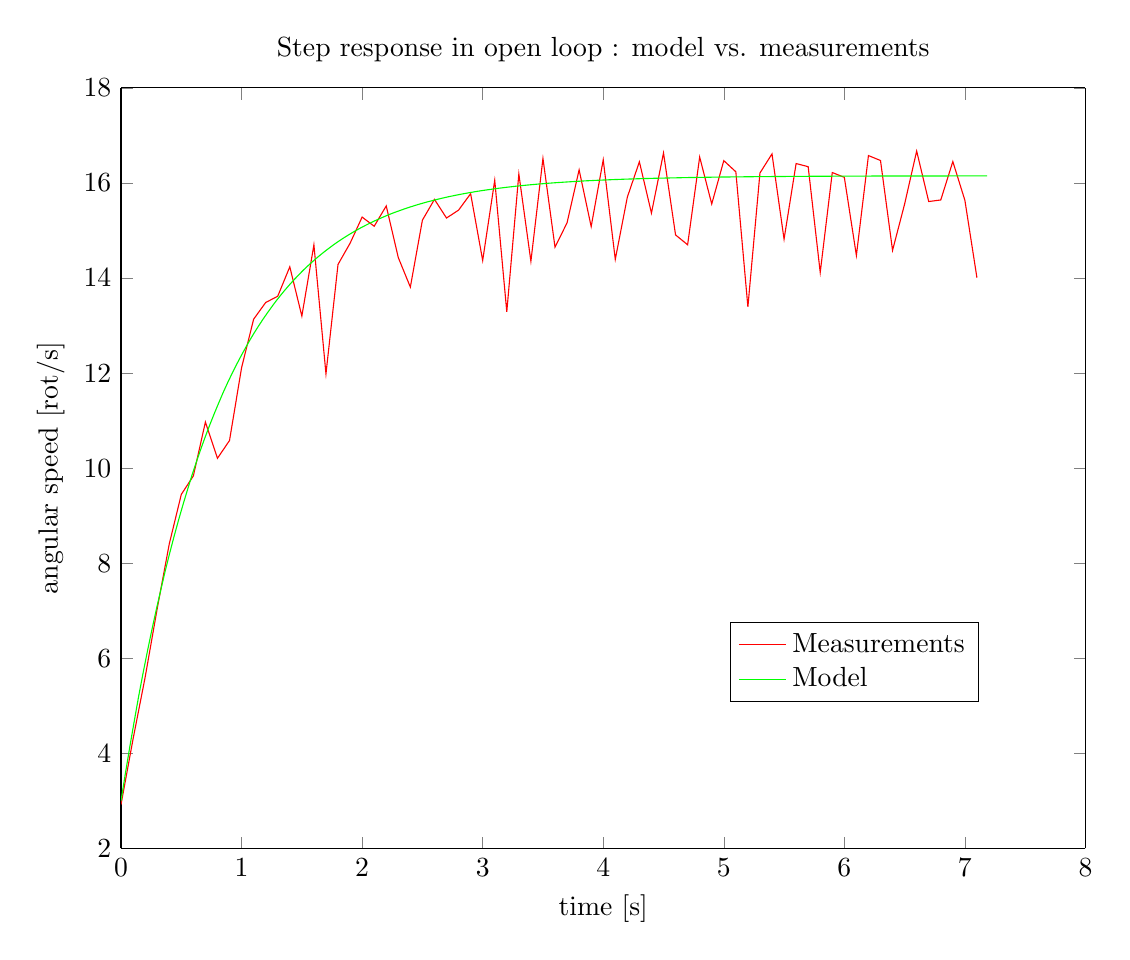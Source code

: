 % This file was created by matlab2tikz.
%
%The latest updates can be retrieved from
%  http://www.mathworks.com/matlabcentral/fileexchange/22022-matlab2tikz-matlab2tikz
%where you can also make suggestions and rate matlab2tikz.
%
\begin{tikzpicture}

\begin{axis}[%
width=4.822in,
height=3.803in,
at={(0.809in,0.513in)},
scale only axis,
separate axis lines,
every outer x axis line/.append style={black},
every x tick label/.append style={font=\color{black}},
xmin=0,
xmax=8,
xlabel={time [s]},
every outer y axis line/.append style={black},
every y tick label/.append style={font=\color{black}},
ymin=2,
ymax=18,
ylabel={angular speed [rot/s]},
axis background/.style={fill=white},
title={Step response in open loop : model vs. measurements},
legend style={at={(0.631,0.192)},anchor=south west,legend cell align=left,align=left,draw=black}
]
\addplot [color=red,solid]
  table[row sep=crcr]{%
0	2.924\\
0.1	4.305\\
0.2	5.601\\
0.3	7.043\\
0.4	8.404\\
0.5	9.448\\
0.6	9.837\\
0.7	10.971\\
0.8	10.208\\
0.9	10.582\\
1	12.113\\
1.1	13.134\\
1.2	13.485\\
1.3	13.617\\
1.4	14.236\\
1.5	13.199\\
1.6	14.698\\
1.7	11.984\\
1.8	14.286\\
1.9	14.731\\
2	15.282\\
2.1	15.089\\
2.2	15.516\\
2.3	14.43\\
2.4	13.809\\
2.5	15.217\\
2.6	15.654\\
2.7	15.262\\
2.8	15.428\\
2.9	15.774\\
3	14.369\\
3.1	16.057\\
3.2	13.288\\
3.3	16.189\\
3.4	14.351\\
3.5	16.516\\
3.6	14.648\\
3.7	15.162\\
3.8	16.275\\
3.9	15.082\\
4	16.488\\
4.1	14.392\\
4.2	15.702\\
4.3	16.445\\
4.4	15.365\\
4.5	16.631\\
4.6	14.906\\
4.7	14.7\\
4.8	16.545\\
4.9	15.557\\
5	16.469\\
5.1	16.235\\
5.2	13.392\\
5.3	16.209\\
5.4	16.611\\
5.5	14.817\\
5.6	16.408\\
5.7	16.342\\
5.8	14.117\\
5.9	16.219\\
6	16.118\\
6.1	14.475\\
6.2	16.576\\
6.3	16.472\\
6.4	14.582\\
6.5	15.555\\
6.6	16.671\\
6.7	15.609\\
6.8	15.642\\
6.9	16.45\\
7	15.635\\
7.1	14.006\\
};
\addlegendentry{Measurements};

\addplot [color=green,solid]
  table[row sep=crcr]{%
0	3\\
0.037	3.592\\
0.074	4.157\\
0.111	4.697\\
0.147	5.212\\
0.184	5.705\\
0.221	6.175\\
0.258	6.624\\
0.295	7.052\\
0.332	7.462\\
0.368	7.853\\
0.405	8.226\\
0.442	8.583\\
0.479	8.924\\
0.516	9.249\\
0.553	9.559\\
0.589	9.856\\
0.626	10.139\\
0.663	10.41\\
0.7	10.668\\
0.737	10.915\\
0.774	11.151\\
0.811	11.376\\
0.847	11.59\\
0.884	11.796\\
0.921	11.992\\
0.958	12.179\\
0.995	12.357\\
1.032	12.528\\
1.068	12.691\\
1.105	12.847\\
1.142	12.996\\
1.179	13.138\\
1.216	13.273\\
1.253	13.403\\
1.289	13.526\\
1.326	13.644\\
1.363	13.757\\
1.4	13.865\\
1.437	13.968\\
1.474	14.066\\
1.51	14.16\\
1.547	14.249\\
1.584	14.335\\
1.621	14.416\\
1.658	14.495\\
1.695	14.569\\
1.732	14.64\\
1.768	14.708\\
1.805	14.773\\
1.842	14.835\\
1.879	14.894\\
1.916	14.951\\
1.953	15.005\\
1.989	15.056\\
2.026	15.105\\
2.063	15.152\\
2.1	15.197\\
2.137	15.24\\
2.174	15.281\\
2.21	15.32\\
2.247	15.358\\
2.284	15.393\\
2.321	15.427\\
2.358	15.46\\
2.395	15.491\\
2.432	15.521\\
2.468	15.549\\
2.505	15.576\\
2.542	15.602\\
2.579	15.626\\
2.616	15.65\\
2.653	15.673\\
2.689	15.694\\
2.726	15.715\\
2.763	15.734\\
2.8	15.753\\
2.837	15.771\\
2.874	15.788\\
2.91	15.804\\
2.947	15.82\\
2.984	15.835\\
3.021	15.849\\
3.058	15.862\\
3.095	15.875\\
3.132	15.888\\
3.168	15.899\\
3.205	15.911\\
3.242	15.921\\
3.279	15.932\\
3.316	15.942\\
3.353	15.951\\
3.389	15.96\\
3.426	15.968\\
3.463	15.977\\
3.5	15.984\\
3.537	15.992\\
3.574	15.999\\
3.61	16.006\\
3.647	16.012\\
3.684	16.018\\
3.721	16.024\\
3.758	16.03\\
3.795	16.035\\
3.832	16.041\\
3.868	16.046\\
3.905	16.05\\
3.942	16.055\\
3.979	16.059\\
4.016	16.063\\
4.053	16.067\\
4.089	16.071\\
4.126	16.074\\
4.163	16.078\\
4.2	16.081\\
4.237	16.084\\
4.274	16.087\\
4.31	16.09\\
4.347	16.093\\
4.384	16.095\\
4.421	16.098\\
4.458	16.1\\
4.495	16.102\\
4.531	16.104\\
4.568	16.106\\
4.605	16.108\\
4.642	16.11\\
4.679	16.112\\
4.716	16.114\\
4.753	16.115\\
4.789	16.117\\
4.826	16.118\\
4.863	16.12\\
4.9	16.121\\
4.937	16.123\\
4.974	16.124\\
5.01	16.125\\
5.047	16.126\\
5.084	16.127\\
5.121	16.128\\
5.158	16.129\\
5.195	16.13\\
5.231	16.131\\
5.268	16.132\\
5.305	16.133\\
5.342	16.133\\
5.379	16.134\\
5.416	16.135\\
5.453	16.136\\
5.489	16.136\\
5.526	16.137\\
5.563	16.137\\
5.6	16.138\\
5.637	16.139\\
5.674	16.139\\
5.71	16.14\\
5.747	16.14\\
5.784	16.14\\
5.821	16.141\\
5.858	16.141\\
5.895	16.142\\
5.931	16.142\\
5.968	16.142\\
6.005	16.143\\
6.042	16.143\\
6.079	16.143\\
6.116	16.144\\
6.153	16.144\\
6.189	16.144\\
6.226	16.145\\
6.263	16.145\\
6.3	16.145\\
6.337	16.145\\
6.374	16.145\\
6.41	16.146\\
6.447	16.146\\
6.484	16.146\\
6.521	16.146\\
6.558	16.146\\
6.595	16.147\\
6.631	16.147\\
6.668	16.147\\
6.705	16.147\\
6.742	16.147\\
6.779	16.147\\
6.816	16.147\\
6.852	16.147\\
6.889	16.148\\
6.926	16.148\\
6.963	16.148\\
7.0	16.148\\
7.037	16.148\\
7.074	16.148\\
7.11	16.148\\
7.147	16.148\\
7.184	16.148\\
};
\addlegendentry{Model};

\end{axis}
\end{tikzpicture}%